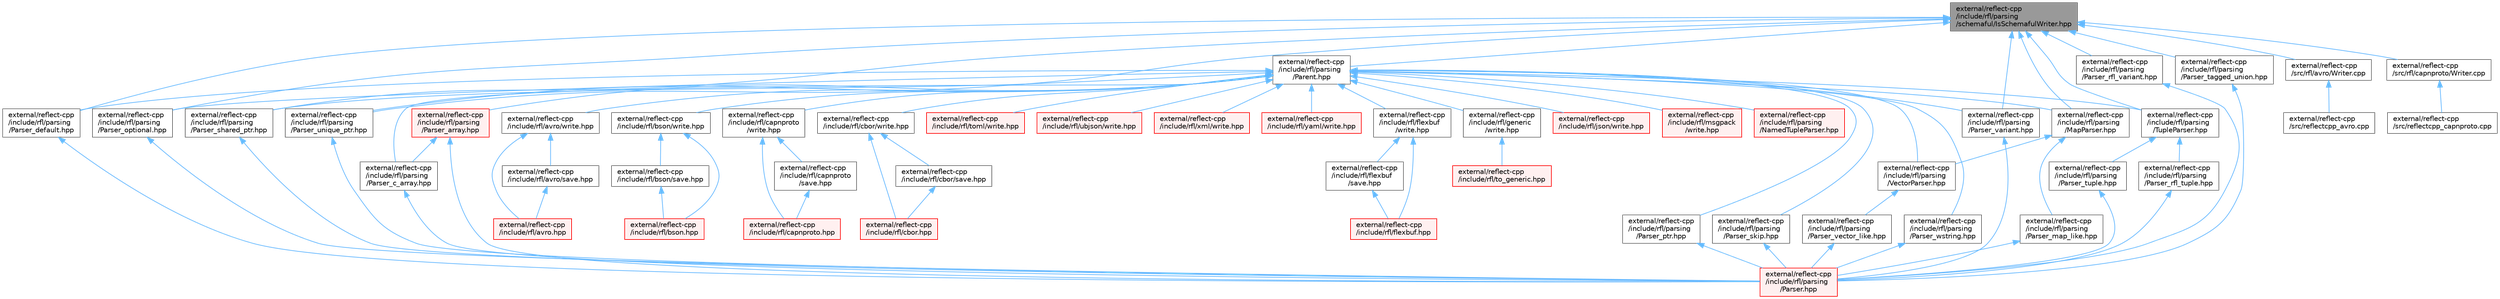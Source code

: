digraph "external/reflect-cpp/include/rfl/parsing/schemaful/IsSchemafulWriter.hpp"
{
 // LATEX_PDF_SIZE
  bgcolor="transparent";
  edge [fontname=Helvetica,fontsize=10,labelfontname=Helvetica,labelfontsize=10];
  node [fontname=Helvetica,fontsize=10,shape=box,height=0.2,width=0.4];
  Node1 [id="Node000001",label="external/reflect-cpp\l/include/rfl/parsing\l/schemaful/IsSchemafulWriter.hpp",height=0.2,width=0.4,color="gray40", fillcolor="grey60", style="filled", fontcolor="black",tooltip=" "];
  Node1 -> Node2 [id="edge1_Node000001_Node000002",dir="back",color="steelblue1",style="solid",tooltip=" "];
  Node2 [id="Node000002",label="external/reflect-cpp\l/include/rfl/parsing\l/MapParser.hpp",height=0.2,width=0.4,color="grey40", fillcolor="white", style="filled",URL="$_map_parser_8hpp.html",tooltip=" "];
  Node2 -> Node3 [id="edge2_Node000002_Node000003",dir="back",color="steelblue1",style="solid",tooltip=" "];
  Node3 [id="Node000003",label="external/reflect-cpp\l/include/rfl/parsing\l/Parser_map_like.hpp",height=0.2,width=0.4,color="grey40", fillcolor="white", style="filled",URL="$_parser__map__like_8hpp.html",tooltip=" "];
  Node3 -> Node4 [id="edge3_Node000003_Node000004",dir="back",color="steelblue1",style="solid",tooltip=" "];
  Node4 [id="Node000004",label="external/reflect-cpp\l/include/rfl/parsing\l/Parser.hpp",height=0.2,width=0.4,color="red", fillcolor="#FFF0F0", style="filled",URL="$parsing_2_parser_8hpp.html",tooltip=" "];
  Node2 -> Node723 [id="edge4_Node000002_Node000723",dir="back",color="steelblue1",style="solid",tooltip=" "];
  Node723 [id="Node000723",label="external/reflect-cpp\l/include/rfl/parsing\l/VectorParser.hpp",height=0.2,width=0.4,color="grey40", fillcolor="white", style="filled",URL="$_vector_parser_8hpp.html",tooltip=" "];
  Node723 -> Node724 [id="edge5_Node000723_Node000724",dir="back",color="steelblue1",style="solid",tooltip=" "];
  Node724 [id="Node000724",label="external/reflect-cpp\l/include/rfl/parsing\l/Parser_vector_like.hpp",height=0.2,width=0.4,color="grey40", fillcolor="white", style="filled",URL="$_parser__vector__like_8hpp.html",tooltip=" "];
  Node724 -> Node4 [id="edge6_Node000724_Node000004",dir="back",color="steelblue1",style="solid",tooltip=" "];
  Node1 -> Node725 [id="edge7_Node000001_Node000725",dir="back",color="steelblue1",style="solid",tooltip=" "];
  Node725 [id="Node000725",label="external/reflect-cpp\l/include/rfl/parsing\l/Parent.hpp",height=0.2,width=0.4,color="grey40", fillcolor="white", style="filled",URL="$_parent_8hpp.html",tooltip=" "];
  Node725 -> Node62 [id="edge8_Node000725_Node000062",dir="back",color="steelblue1",style="solid",tooltip=" "];
  Node62 [id="Node000062",label="external/reflect-cpp\l/include/rfl/avro/write.hpp",height=0.2,width=0.4,color="grey40", fillcolor="white", style="filled",URL="$avro_2write_8hpp.html",tooltip=" "];
  Node62 -> Node6 [id="edge9_Node000062_Node000006",dir="back",color="steelblue1",style="solid",tooltip=" "];
  Node6 [id="Node000006",label="external/reflect-cpp\l/include/rfl/avro.hpp",height=0.2,width=0.4,color="red", fillcolor="#FFF0F0", style="filled",URL="$avro_8hpp.html",tooltip=" "];
  Node62 -> Node63 [id="edge10_Node000062_Node000063",dir="back",color="steelblue1",style="solid",tooltip=" "];
  Node63 [id="Node000063",label="external/reflect-cpp\l/include/rfl/avro/save.hpp",height=0.2,width=0.4,color="grey40", fillcolor="white", style="filled",URL="$avro_2save_8hpp.html",tooltip=" "];
  Node63 -> Node6 [id="edge11_Node000063_Node000006",dir="back",color="steelblue1",style="solid",tooltip=" "];
  Node725 -> Node107 [id="edge12_Node000725_Node000107",dir="back",color="steelblue1",style="solid",tooltip=" "];
  Node107 [id="Node000107",label="external/reflect-cpp\l/include/rfl/bson/write.hpp",height=0.2,width=0.4,color="grey40", fillcolor="white", style="filled",URL="$bson_2write_8hpp.html",tooltip=" "];
  Node107 -> Node65 [id="edge13_Node000107_Node000065",dir="back",color="steelblue1",style="solid",tooltip=" "];
  Node65 [id="Node000065",label="external/reflect-cpp\l/include/rfl/bson.hpp",height=0.2,width=0.4,color="red", fillcolor="#FFF0F0", style="filled",URL="$bson_8hpp.html",tooltip=" "];
  Node107 -> Node108 [id="edge14_Node000107_Node000108",dir="back",color="steelblue1",style="solid",tooltip=" "];
  Node108 [id="Node000108",label="external/reflect-cpp\l/include/rfl/bson/save.hpp",height=0.2,width=0.4,color="grey40", fillcolor="white", style="filled",URL="$bson_2save_8hpp.html",tooltip=" "];
  Node108 -> Node65 [id="edge15_Node000108_Node000065",dir="back",color="steelblue1",style="solid",tooltip=" "];
  Node725 -> Node160 [id="edge16_Node000725_Node000160",dir="back",color="steelblue1",style="solid",tooltip=" "];
  Node160 [id="Node000160",label="external/reflect-cpp\l/include/rfl/capnproto\l/write.hpp",height=0.2,width=0.4,color="grey40", fillcolor="white", style="filled",URL="$capnproto_2write_8hpp.html",tooltip=" "];
  Node160 -> Node110 [id="edge17_Node000160_Node000110",dir="back",color="steelblue1",style="solid",tooltip=" "];
  Node110 [id="Node000110",label="external/reflect-cpp\l/include/rfl/capnproto.hpp",height=0.2,width=0.4,color="red", fillcolor="#FFF0F0", style="filled",URL="$capnproto_8hpp.html",tooltip=" "];
  Node160 -> Node161 [id="edge18_Node000160_Node000161",dir="back",color="steelblue1",style="solid",tooltip=" "];
  Node161 [id="Node000161",label="external/reflect-cpp\l/include/rfl/capnproto\l/save.hpp",height=0.2,width=0.4,color="grey40", fillcolor="white", style="filled",URL="$capnproto_2save_8hpp.html",tooltip=" "];
  Node161 -> Node110 [id="edge19_Node000161_Node000110",dir="back",color="steelblue1",style="solid",tooltip=" "];
  Node725 -> Node206 [id="edge20_Node000725_Node000206",dir="back",color="steelblue1",style="solid",tooltip=" "];
  Node206 [id="Node000206",label="external/reflect-cpp\l/include/rfl/cbor/write.hpp",height=0.2,width=0.4,color="grey40", fillcolor="white", style="filled",URL="$cbor_2write_8hpp.html",tooltip=" "];
  Node206 -> Node163 [id="edge21_Node000206_Node000163",dir="back",color="steelblue1",style="solid",tooltip=" "];
  Node163 [id="Node000163",label="external/reflect-cpp\l/include/rfl/cbor.hpp",height=0.2,width=0.4,color="red", fillcolor="#FFF0F0", style="filled",URL="$cbor_8hpp.html",tooltip=" "];
  Node206 -> Node207 [id="edge22_Node000206_Node000207",dir="back",color="steelblue1",style="solid",tooltip=" "];
  Node207 [id="Node000207",label="external/reflect-cpp\l/include/rfl/cbor/save.hpp",height=0.2,width=0.4,color="grey40", fillcolor="white", style="filled",URL="$cbor_2save_8hpp.html",tooltip=" "];
  Node207 -> Node163 [id="edge23_Node000207_Node000163",dir="back",color="steelblue1",style="solid",tooltip=" "];
  Node725 -> Node251 [id="edge24_Node000725_Node000251",dir="back",color="steelblue1",style="solid",tooltip=" "];
  Node251 [id="Node000251",label="external/reflect-cpp\l/include/rfl/flexbuf\l/write.hpp",height=0.2,width=0.4,color="grey40", fillcolor="white", style="filled",URL="$flexbuf_2write_8hpp.html",tooltip=" "];
  Node251 -> Node209 [id="edge25_Node000251_Node000209",dir="back",color="steelblue1",style="solid",tooltip=" "];
  Node209 [id="Node000209",label="external/reflect-cpp\l/include/rfl/flexbuf.hpp",height=0.2,width=0.4,color="red", fillcolor="#FFF0F0", style="filled",URL="$flexbuf_8hpp.html",tooltip=" "];
  Node251 -> Node252 [id="edge26_Node000251_Node000252",dir="back",color="steelblue1",style="solid",tooltip=" "];
  Node252 [id="Node000252",label="external/reflect-cpp\l/include/rfl/flexbuf\l/save.hpp",height=0.2,width=0.4,color="grey40", fillcolor="white", style="filled",URL="$flexbuf_2save_8hpp.html",tooltip=" "];
  Node252 -> Node209 [id="edge27_Node000252_Node000209",dir="back",color="steelblue1",style="solid",tooltip=" "];
  Node725 -> Node690 [id="edge28_Node000725_Node000690",dir="back",color="steelblue1",style="solid",tooltip=" "];
  Node690 [id="Node000690",label="external/reflect-cpp\l/include/rfl/generic\l/write.hpp",height=0.2,width=0.4,color="grey40", fillcolor="white", style="filled",URL="$generic_2write_8hpp.html",tooltip=" "];
  Node690 -> Node691 [id="edge29_Node000690_Node000691",dir="back",color="steelblue1",style="solid",tooltip=" "];
  Node691 [id="Node000691",label="external/reflect-cpp\l/include/rfl/to_generic.hpp",height=0.2,width=0.4,color="red", fillcolor="#FFF0F0", style="filled",URL="$to__generic_8hpp.html",tooltip=" "];
  Node725 -> Node696 [id="edge30_Node000725_Node000696",dir="back",color="steelblue1",style="solid",tooltip=" "];
  Node696 [id="Node000696",label="external/reflect-cpp\l/include/rfl/json/write.hpp",height=0.2,width=0.4,color="red", fillcolor="#FFF0F0", style="filled",URL="$json_2write_8hpp.html",tooltip=" "];
  Node725 -> Node704 [id="edge31_Node000725_Node000704",dir="back",color="steelblue1",style="solid",tooltip=" "];
  Node704 [id="Node000704",label="external/reflect-cpp\l/include/rfl/msgpack\l/write.hpp",height=0.2,width=0.4,color="red", fillcolor="#FFF0F0", style="filled",URL="$msgpack_2write_8hpp.html",tooltip=" "];
  Node725 -> Node2 [id="edge32_Node000725_Node000002",dir="back",color="steelblue1",style="solid",tooltip=" "];
  Node725 -> Node726 [id="edge33_Node000725_Node000726",dir="back",color="steelblue1",style="solid",tooltip=" "];
  Node726 [id="Node000726",label="external/reflect-cpp\l/include/rfl/parsing\l/NamedTupleParser.hpp",height=0.2,width=0.4,color="red", fillcolor="#FFF0F0", style="filled",URL="$_named_tuple_parser_8hpp.html",tooltip=" "];
  Node725 -> Node728 [id="edge34_Node000725_Node000728",dir="back",color="steelblue1",style="solid",tooltip=" "];
  Node728 [id="Node000728",label="external/reflect-cpp\l/include/rfl/parsing\l/Parser_array.hpp",height=0.2,width=0.4,color="red", fillcolor="#FFF0F0", style="filled",URL="$_parser__array_8hpp.html",tooltip=" "];
  Node728 -> Node4 [id="edge35_Node000728_Node000004",dir="back",color="steelblue1",style="solid",tooltip=" "];
  Node728 -> Node729 [id="edge36_Node000728_Node000729",dir="back",color="steelblue1",style="solid",tooltip=" "];
  Node729 [id="Node000729",label="external/reflect-cpp\l/include/rfl/parsing\l/Parser_c_array.hpp",height=0.2,width=0.4,color="grey40", fillcolor="white", style="filled",URL="$_parser__c__array_8hpp.html",tooltip=" "];
  Node729 -> Node4 [id="edge37_Node000729_Node000004",dir="back",color="steelblue1",style="solid",tooltip=" "];
  Node725 -> Node729 [id="edge38_Node000725_Node000729",dir="back",color="steelblue1",style="solid",tooltip=" "];
  Node725 -> Node731 [id="edge39_Node000725_Node000731",dir="back",color="steelblue1",style="solid",tooltip=" "];
  Node731 [id="Node000731",label="external/reflect-cpp\l/include/rfl/parsing\l/Parser_default.hpp",height=0.2,width=0.4,color="grey40", fillcolor="white", style="filled",URL="$_parser__default_8hpp.html",tooltip=" "];
  Node731 -> Node4 [id="edge40_Node000731_Node000004",dir="back",color="steelblue1",style="solid",tooltip=" "];
  Node725 -> Node732 [id="edge41_Node000725_Node000732",dir="back",color="steelblue1",style="solid",tooltip=" "];
  Node732 [id="Node000732",label="external/reflect-cpp\l/include/rfl/parsing\l/Parser_optional.hpp",height=0.2,width=0.4,color="grey40", fillcolor="white", style="filled",URL="$_parser__optional_8hpp.html",tooltip=" "];
  Node732 -> Node4 [id="edge42_Node000732_Node000004",dir="back",color="steelblue1",style="solid",tooltip=" "];
  Node725 -> Node733 [id="edge43_Node000725_Node000733",dir="back",color="steelblue1",style="solid",tooltip=" "];
  Node733 [id="Node000733",label="external/reflect-cpp\l/include/rfl/parsing\l/Parser_ptr.hpp",height=0.2,width=0.4,color="grey40", fillcolor="white", style="filled",URL="$_parser__ptr_8hpp.html",tooltip=" "];
  Node733 -> Node4 [id="edge44_Node000733_Node000004",dir="back",color="steelblue1",style="solid",tooltip=" "];
  Node725 -> Node734 [id="edge45_Node000725_Node000734",dir="back",color="steelblue1",style="solid",tooltip=" "];
  Node734 [id="Node000734",label="external/reflect-cpp\l/include/rfl/parsing\l/Parser_shared_ptr.hpp",height=0.2,width=0.4,color="grey40", fillcolor="white", style="filled",URL="$_parser__shared__ptr_8hpp.html",tooltip=" "];
  Node734 -> Node4 [id="edge46_Node000734_Node000004",dir="back",color="steelblue1",style="solid",tooltip=" "];
  Node725 -> Node735 [id="edge47_Node000725_Node000735",dir="back",color="steelblue1",style="solid",tooltip=" "];
  Node735 [id="Node000735",label="external/reflect-cpp\l/include/rfl/parsing\l/Parser_skip.hpp",height=0.2,width=0.4,color="grey40", fillcolor="white", style="filled",URL="$_parser__skip_8hpp.html",tooltip=" "];
  Node735 -> Node4 [id="edge48_Node000735_Node000004",dir="back",color="steelblue1",style="solid",tooltip=" "];
  Node725 -> Node736 [id="edge49_Node000725_Node000736",dir="back",color="steelblue1",style="solid",tooltip=" "];
  Node736 [id="Node000736",label="external/reflect-cpp\l/include/rfl/parsing\l/Parser_unique_ptr.hpp",height=0.2,width=0.4,color="grey40", fillcolor="white", style="filled",URL="$_parser__unique__ptr_8hpp.html",tooltip=" "];
  Node736 -> Node4 [id="edge50_Node000736_Node000004",dir="back",color="steelblue1",style="solid",tooltip=" "];
  Node725 -> Node737 [id="edge51_Node000725_Node000737",dir="back",color="steelblue1",style="solid",tooltip=" "];
  Node737 [id="Node000737",label="external/reflect-cpp\l/include/rfl/parsing\l/Parser_variant.hpp",height=0.2,width=0.4,color="grey40", fillcolor="white", style="filled",URL="$_parser__variant_8hpp.html",tooltip=" "];
  Node737 -> Node4 [id="edge52_Node000737_Node000004",dir="back",color="steelblue1",style="solid",tooltip=" "];
  Node725 -> Node738 [id="edge53_Node000725_Node000738",dir="back",color="steelblue1",style="solid",tooltip=" "];
  Node738 [id="Node000738",label="external/reflect-cpp\l/include/rfl/parsing\l/Parser_wstring.hpp",height=0.2,width=0.4,color="grey40", fillcolor="white", style="filled",URL="$_parser__wstring_8hpp.html",tooltip=" "];
  Node738 -> Node4 [id="edge54_Node000738_Node000004",dir="back",color="steelblue1",style="solid",tooltip=" "];
  Node725 -> Node739 [id="edge55_Node000725_Node000739",dir="back",color="steelblue1",style="solid",tooltip=" "];
  Node739 [id="Node000739",label="external/reflect-cpp\l/include/rfl/parsing\l/TupleParser.hpp",height=0.2,width=0.4,color="grey40", fillcolor="white", style="filled",URL="$_tuple_parser_8hpp.html",tooltip=" "];
  Node739 -> Node740 [id="edge56_Node000739_Node000740",dir="back",color="steelblue1",style="solid",tooltip=" "];
  Node740 [id="Node000740",label="external/reflect-cpp\l/include/rfl/parsing\l/Parser_rfl_tuple.hpp",height=0.2,width=0.4,color="grey40", fillcolor="white", style="filled",URL="$_parser__rfl__tuple_8hpp.html",tooltip=" "];
  Node740 -> Node4 [id="edge57_Node000740_Node000004",dir="back",color="steelblue1",style="solid",tooltip=" "];
  Node739 -> Node741 [id="edge58_Node000739_Node000741",dir="back",color="steelblue1",style="solid",tooltip=" "];
  Node741 [id="Node000741",label="external/reflect-cpp\l/include/rfl/parsing\l/Parser_tuple.hpp",height=0.2,width=0.4,color="grey40", fillcolor="white", style="filled",URL="$_parser__tuple_8hpp.html",tooltip=" "];
  Node741 -> Node4 [id="edge59_Node000741_Node000004",dir="back",color="steelblue1",style="solid",tooltip=" "];
  Node725 -> Node723 [id="edge60_Node000725_Node000723",dir="back",color="steelblue1",style="solid",tooltip=" "];
  Node725 -> Node522 [id="edge61_Node000725_Node000522",dir="back",color="steelblue1",style="solid",tooltip=" "];
  Node522 [id="Node000522",label="external/reflect-cpp\l/include/rfl/toml/write.hpp",height=0.2,width=0.4,color="red", fillcolor="#FFF0F0", style="filled",URL="$toml_2write_8hpp.html",tooltip=" "];
  Node725 -> Node711 [id="edge62_Node000725_Node000711",dir="back",color="steelblue1",style="solid",tooltip=" "];
  Node711 [id="Node000711",label="external/reflect-cpp\l/include/rfl/ubjson/write.hpp",height=0.2,width=0.4,color="red", fillcolor="#FFF0F0", style="filled",URL="$ubjson_2write_8hpp.html",tooltip=" "];
  Node725 -> Node716 [id="edge63_Node000725_Node000716",dir="back",color="steelblue1",style="solid",tooltip=" "];
  Node716 [id="Node000716",label="external/reflect-cpp\l/include/rfl/xml/write.hpp",height=0.2,width=0.4,color="red", fillcolor="#FFF0F0", style="filled",URL="$xml_2write_8hpp.html",tooltip=" "];
  Node725 -> Node721 [id="edge64_Node000725_Node000721",dir="back",color="steelblue1",style="solid",tooltip=" "];
  Node721 [id="Node000721",label="external/reflect-cpp\l/include/rfl/yaml/write.hpp",height=0.2,width=0.4,color="red", fillcolor="#FFF0F0", style="filled",URL="$yaml_2write_8hpp.html",tooltip=" "];
  Node1 -> Node731 [id="edge65_Node000001_Node000731",dir="back",color="steelblue1",style="solid",tooltip=" "];
  Node1 -> Node732 [id="edge66_Node000001_Node000732",dir="back",color="steelblue1",style="solid",tooltip=" "];
  Node1 -> Node742 [id="edge67_Node000001_Node000742",dir="back",color="steelblue1",style="solid",tooltip=" "];
  Node742 [id="Node000742",label="external/reflect-cpp\l/include/rfl/parsing\l/Parser_rfl_variant.hpp",height=0.2,width=0.4,color="grey40", fillcolor="white", style="filled",URL="$_parser__rfl__variant_8hpp.html",tooltip=" "];
  Node742 -> Node4 [id="edge68_Node000742_Node000004",dir="back",color="steelblue1",style="solid",tooltip=" "];
  Node1 -> Node734 [id="edge69_Node000001_Node000734",dir="back",color="steelblue1",style="solid",tooltip=" "];
  Node1 -> Node743 [id="edge70_Node000001_Node000743",dir="back",color="steelblue1",style="solid",tooltip=" "];
  Node743 [id="Node000743",label="external/reflect-cpp\l/include/rfl/parsing\l/Parser_tagged_union.hpp",height=0.2,width=0.4,color="grey40", fillcolor="white", style="filled",URL="$_parser__tagged__union_8hpp.html",tooltip=" "];
  Node743 -> Node4 [id="edge71_Node000743_Node000004",dir="back",color="steelblue1",style="solid",tooltip=" "];
  Node1 -> Node736 [id="edge72_Node000001_Node000736",dir="back",color="steelblue1",style="solid",tooltip=" "];
  Node1 -> Node737 [id="edge73_Node000001_Node000737",dir="back",color="steelblue1",style="solid",tooltip=" "];
  Node1 -> Node739 [id="edge74_Node000001_Node000739",dir="back",color="steelblue1",style="solid",tooltip=" "];
  Node1 -> Node744 [id="edge75_Node000001_Node000744",dir="back",color="steelblue1",style="solid",tooltip=" "];
  Node744 [id="Node000744",label="external/reflect-cpp\l/src/rfl/avro/Writer.cpp",height=0.2,width=0.4,color="grey40", fillcolor="white", style="filled",URL="$avro_2_writer_8cpp.html",tooltip=" "];
  Node744 -> Node263 [id="edge76_Node000744_Node000263",dir="back",color="steelblue1",style="solid",tooltip=" "];
  Node263 [id="Node000263",label="external/reflect-cpp\l/src/reflectcpp_avro.cpp",height=0.2,width=0.4,color="grey40", fillcolor="white", style="filled",URL="$reflectcpp__avro_8cpp.html",tooltip=" "];
  Node1 -> Node745 [id="edge77_Node000001_Node000745",dir="back",color="steelblue1",style="solid",tooltip=" "];
  Node745 [id="Node000745",label="external/reflect-cpp\l/src/rfl/capnproto/Writer.cpp",height=0.2,width=0.4,color="grey40", fillcolor="white", style="filled",URL="$capnproto_2_writer_8cpp.html",tooltip=" "];
  Node745 -> Node266 [id="edge78_Node000745_Node000266",dir="back",color="steelblue1",style="solid",tooltip=" "];
  Node266 [id="Node000266",label="external/reflect-cpp\l/src/reflectcpp_capnproto.cpp",height=0.2,width=0.4,color="grey40", fillcolor="white", style="filled",URL="$reflectcpp__capnproto_8cpp.html",tooltip=" "];
}
